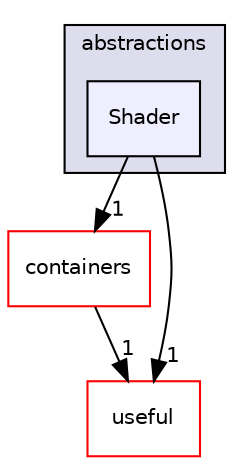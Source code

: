 digraph "abstractions/Shader" {
  compound=true
  node [ fontsize="10", fontname="Helvetica"];
  edge [ labelfontsize="10", labelfontname="Helvetica"];
  subgraph clusterdir_898d9f057ab0c3f0aea2afe60f29a516 {
    graph [ bgcolor="#ddddee", pencolor="black", label="abstractions" fontname="Helvetica", fontsize="10", URL="dir_898d9f057ab0c3f0aea2afe60f29a516.html"]
  dir_507cd051798bacabe9e0afda9e2c4810 [shape=box, label="Shader", style="filled", fillcolor="#eeeeff", pencolor="black", URL="dir_507cd051798bacabe9e0afda9e2c4810.html"];
  }
  dir_5aa2c741d78642de87e50b40b6f339a9 [shape=box label="containers" fillcolor="white" style="filled" color="red" URL="dir_5aa2c741d78642de87e50b40b6f339a9.html"];
  dir_1a59a3d145870e2ede777001faa583ab [shape=box label="useful" fillcolor="white" style="filled" color="red" URL="dir_1a59a3d145870e2ede777001faa583ab.html"];
  dir_5aa2c741d78642de87e50b40b6f339a9->dir_1a59a3d145870e2ede777001faa583ab [headlabel="1", labeldistance=1.5 headhref="dir_000015_000018.html"];
  dir_507cd051798bacabe9e0afda9e2c4810->dir_5aa2c741d78642de87e50b40b6f339a9 [headlabel="1", labeldistance=1.5 headhref="dir_000009_000015.html"];
  dir_507cd051798bacabe9e0afda9e2c4810->dir_1a59a3d145870e2ede777001faa583ab [headlabel="1", labeldistance=1.5 headhref="dir_000009_000018.html"];
}
